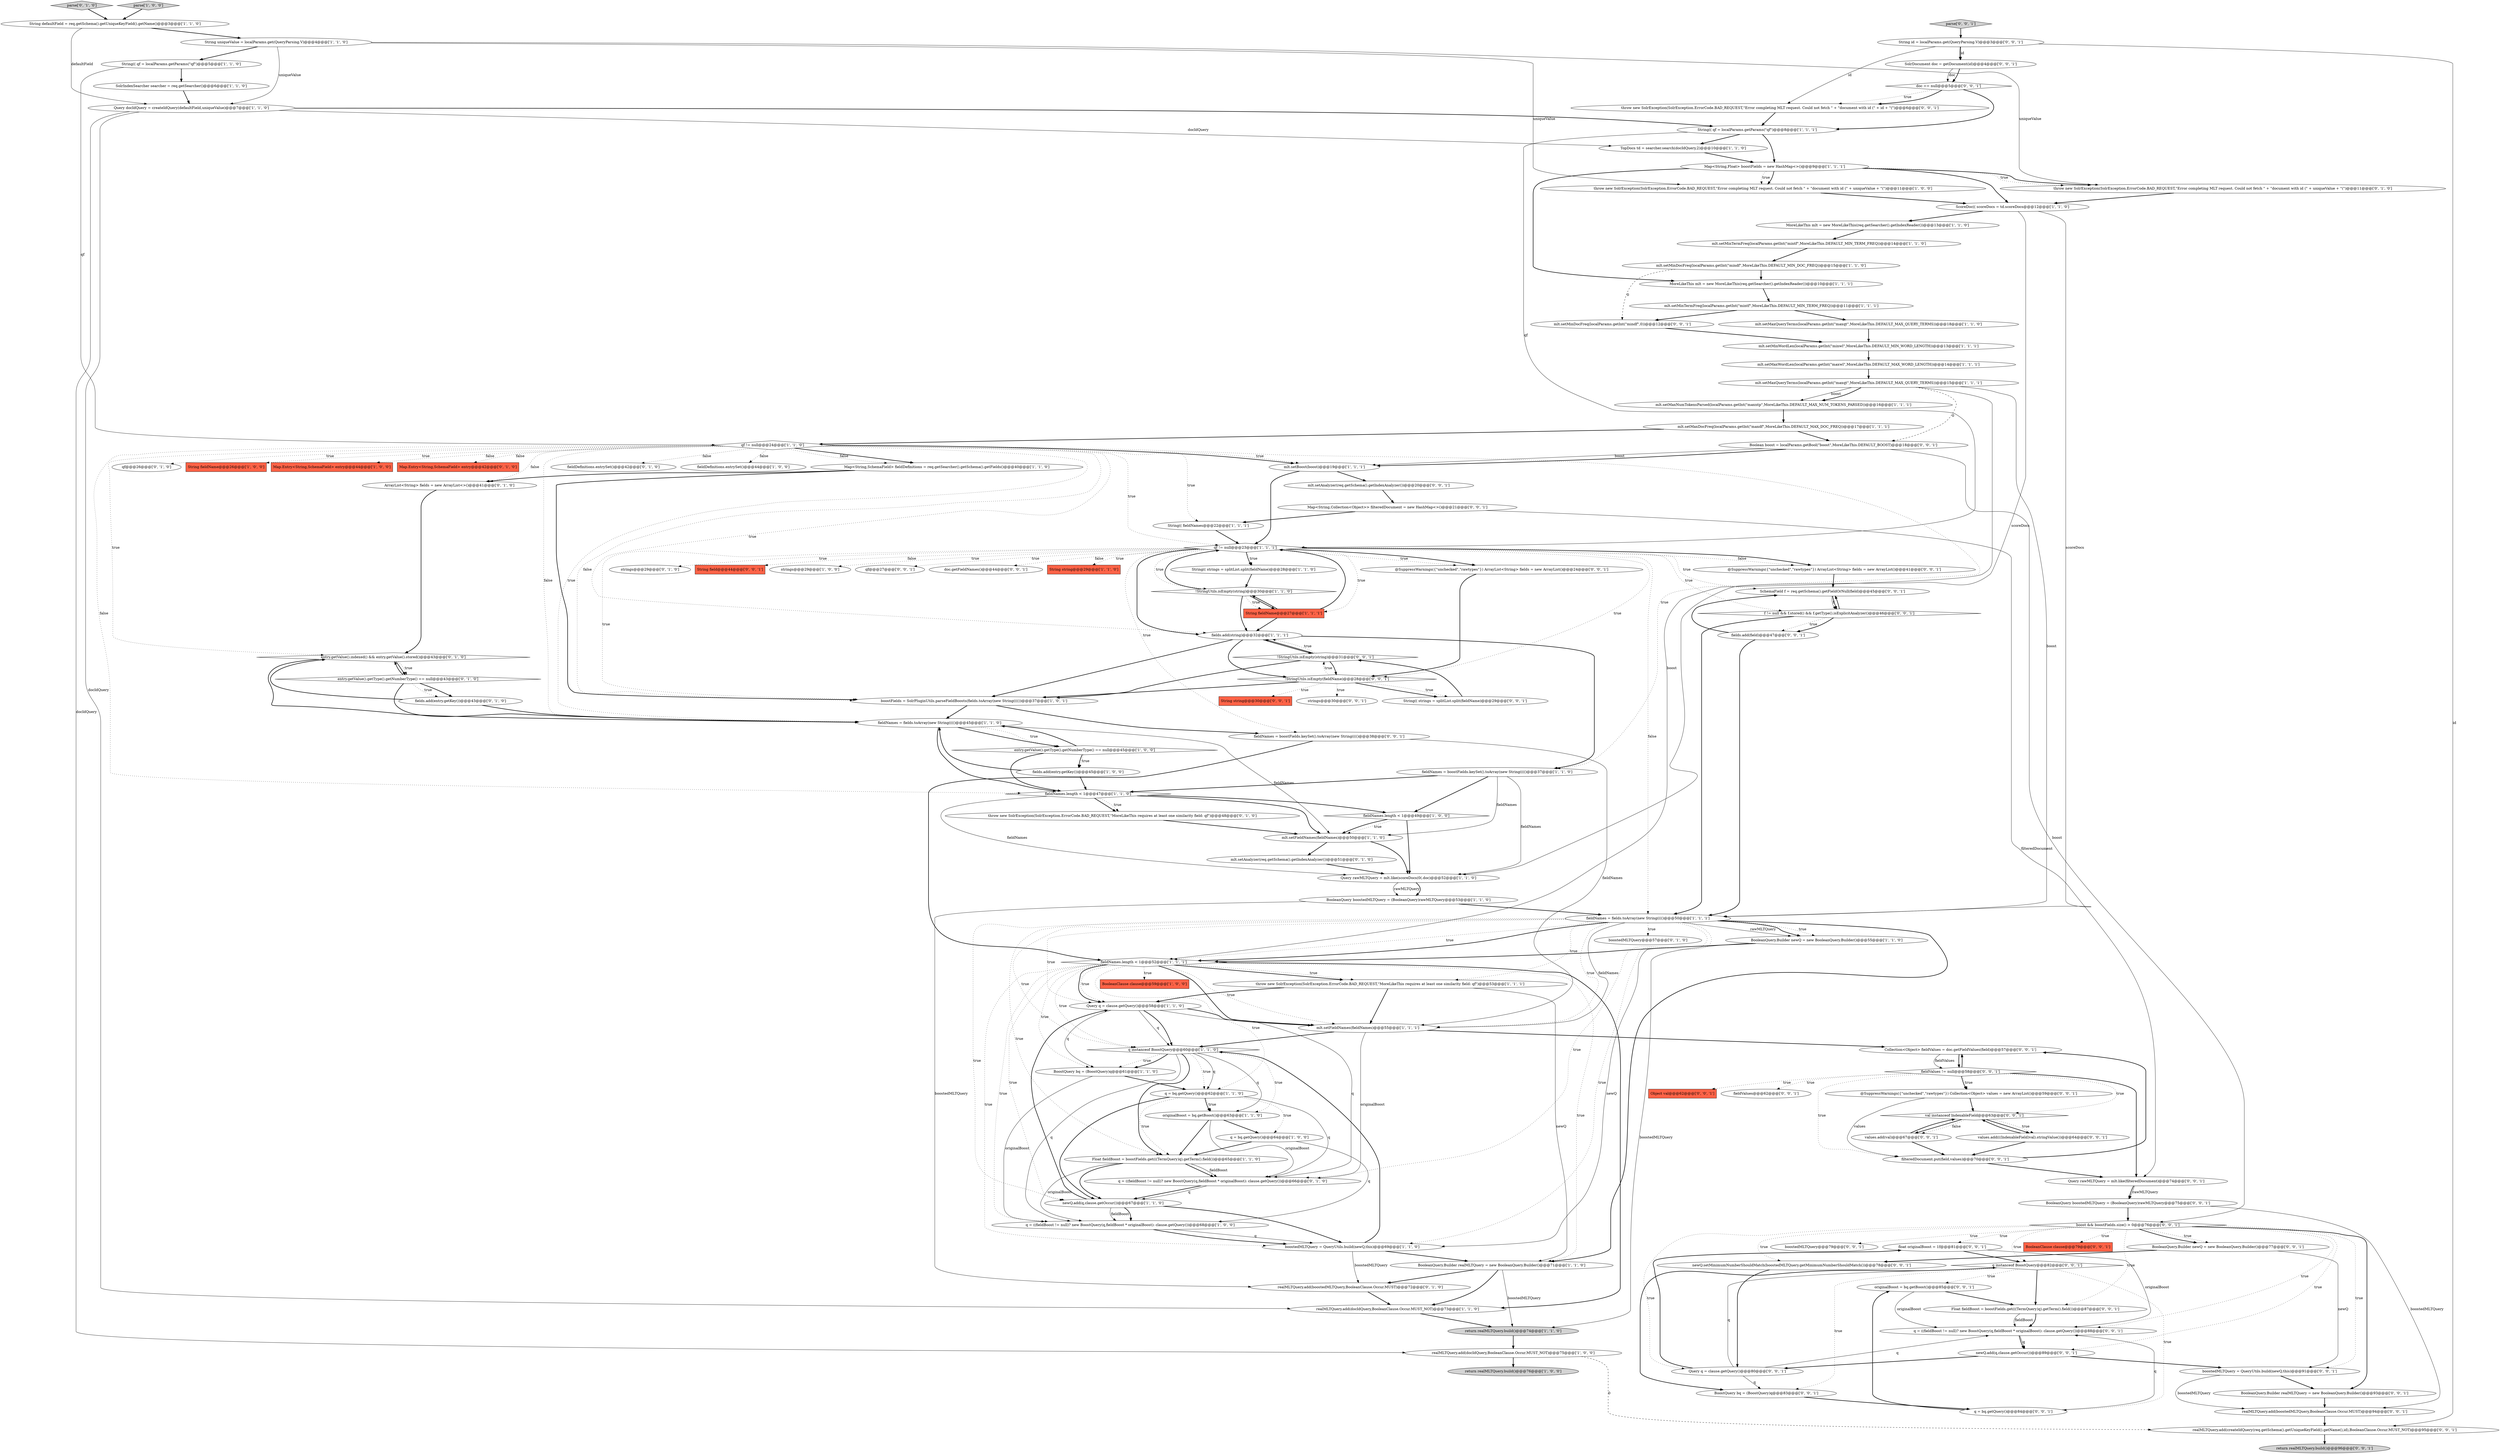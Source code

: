 digraph {
120 [style = filled, label = "parse['0', '0', '1']", fillcolor = lightgray, shape = diamond image = "AAA0AAABBB3BBB"];
33 [style = filled, label = "Query q = clause.getQuery()@@@58@@@['1', '1', '0']", fillcolor = white, shape = ellipse image = "AAA0AAABBB1BBB"];
112 [style = filled, label = "realMLTQuery.add(createIdQuery(req.getSchema().getUniqueKeyField().getName(),id),BooleanClause.Occur.MUST_NOT)@@@95@@@['0', '0', '1']", fillcolor = white, shape = ellipse image = "AAA0AAABBB3BBB"];
86 [style = filled, label = "values.add(val)@@@67@@@['0', '0', '1']", fillcolor = white, shape = ellipse image = "AAA0AAABBB3BBB"];
70 [style = filled, label = "qf@@@26@@@['0', '1', '0']", fillcolor = white, shape = ellipse image = "AAA0AAABBB2BBB"];
6 [style = filled, label = "String fieldName@@@26@@@['1', '0', '0']", fillcolor = tomato, shape = box image = "AAA0AAABBB1BBB"];
59 [style = filled, label = "String(( qf = localParams.getParams(\"qf\")@@@5@@@['1', '1', '0']", fillcolor = white, shape = ellipse image = "AAA0AAABBB1BBB"];
54 [style = filled, label = "TopDocs td = searcher.search(docIdQuery,2)@@@10@@@['1', '1', '0']", fillcolor = white, shape = ellipse image = "AAA0AAABBB1BBB"];
42 [style = filled, label = "Float fieldBoost = boostFields.get(((TermQuery)q).getTerm().field())@@@65@@@['1', '1', '0']", fillcolor = white, shape = ellipse image = "AAA0AAABBB1BBB"];
24 [style = filled, label = "return realMLTQuery.build()@@@74@@@['1', '1', '0']", fillcolor = lightgray, shape = ellipse image = "AAA0AAABBB1BBB"];
89 [style = filled, label = "@SuppressWarnings({\"unchecked\",\"rawtypes\"}) ArrayList<String> fields = new ArrayList()@@@41@@@['0', '0', '1']", fillcolor = white, shape = ellipse image = "AAA0AAABBB3BBB"];
67 [style = filled, label = "strings@@@29@@@['0', '1', '0']", fillcolor = white, shape = ellipse image = "AAA0AAABBB2BBB"];
5 [style = filled, label = "throw new SolrException(SolrException.ErrorCode.BAD_REQUEST,\"Error completing MLT request. Could not fetch \" + \"document with id (\" + uniqueValue + \"(\")@@@11@@@['1', '0', '0']", fillcolor = white, shape = ellipse image = "AAA0AAABBB1BBB"];
128 [style = filled, label = "boostedMLTQuery@@@79@@@['0', '0', '1']", fillcolor = white, shape = ellipse image = "AAA0AAABBB3BBB"];
50 [style = filled, label = "MoreLikeThis mlt = new MoreLikeThis(req.getSearcher().getIndexReader())@@@10@@@['1', '1', '1']", fillcolor = white, shape = ellipse image = "AAA0AAABBB1BBB"];
53 [style = filled, label = "fieldNames = fields.toArray(new String(((()@@@45@@@['1', '1', '0']", fillcolor = white, shape = ellipse image = "AAA0AAABBB1BBB"];
80 [style = filled, label = "ArrayList<String> fields = new ArrayList<>()@@@41@@@['0', '1', '0']", fillcolor = white, shape = ellipse image = "AAA0AAABBB2BBB"];
126 [style = filled, label = "val instanceof IndexableField@@@63@@@['0', '0', '1']", fillcolor = white, shape = diamond image = "AAA0AAABBB3BBB"];
57 [style = filled, label = "mlt.setMaxQueryTerms(localParams.getInt(\"maxqt\",MoreLikeThis.DEFAULT_MAX_QUERY_TERMS))@@@15@@@['1', '1', '1']", fillcolor = white, shape = ellipse image = "AAA0AAABBB1BBB"];
102 [style = filled, label = "doc == null@@@5@@@['0', '0', '1']", fillcolor = white, shape = diamond image = "AAA0AAABBB3BBB"];
25 [style = filled, label = "boostFields = SolrPluginUtils.parseFieldBoosts(fields.toArray(new String(((())@@@37@@@['1', '0', '1']", fillcolor = white, shape = ellipse image = "AAA0AAABBB1BBB"];
75 [style = filled, label = "throw new SolrException(SolrException.ErrorCode.BAD_REQUEST,\"MoreLikeThis requires at least one similarity field: qf\")@@@48@@@['0', '1', '0']", fillcolor = white, shape = ellipse image = "AAA0AAABBB2BBB"];
103 [style = filled, label = "String field@@@44@@@['0', '0', '1']", fillcolor = tomato, shape = box image = "AAA0AAABBB3BBB"];
41 [style = filled, label = "mlt.setMinTermFreq(localParams.getInt(\"mintf\",MoreLikeThis.DEFAULT_MIN_TERM_FREQ))@@@14@@@['1', '1', '0']", fillcolor = white, shape = ellipse image = "AAA0AAABBB1BBB"];
65 [style = filled, label = "fieldNames.length < 1@@@52@@@['1', '1', '1']", fillcolor = white, shape = diamond image = "AAA0AAABBB1BBB"];
129 [style = filled, label = "originalBoost = bq.getBoost()@@@85@@@['0', '0', '1']", fillcolor = white, shape = ellipse image = "AAA0AAABBB3BBB"];
97 [style = filled, label = "fieldValues@@@62@@@['0', '0', '1']", fillcolor = white, shape = ellipse image = "AAA0AAABBB3BBB"];
64 [style = filled, label = "SolrIndexSearcher searcher = req.getSearcher()@@@6@@@['1', '1', '0']", fillcolor = white, shape = ellipse image = "AAA0AAABBB1BBB"];
39 [style = filled, label = "Map.Entry<String,SchemaField> entry@@@44@@@['1', '0', '0']", fillcolor = tomato, shape = box image = "AAA0AAABBB1BBB"];
82 [style = filled, label = "return realMLTQuery.build()@@@96@@@['0', '0', '1']", fillcolor = lightgray, shape = ellipse image = "AAA0AAABBB3BBB"];
72 [style = filled, label = "mlt.setAnalyzer(req.getSchema().getIndexAnalyzer())@@@51@@@['0', '1', '0']", fillcolor = white, shape = ellipse image = "AAA0AAABBB2BBB"];
0 [style = filled, label = "fieldNames.length < 1@@@47@@@['1', '1', '0']", fillcolor = white, shape = diamond image = "AAA0AAABBB1BBB"];
130 [style = filled, label = "SchemaField f = req.getSchema().getFieldOrNull(field)@@@45@@@['0', '0', '1']", fillcolor = white, shape = ellipse image = "AAA0AAABBB3BBB"];
26 [style = filled, label = "q instanceof BoostQuery@@@60@@@['1', '1', '0']", fillcolor = white, shape = diamond image = "AAA0AAABBB1BBB"];
91 [style = filled, label = "BoostQuery bq = (BoostQuery)q@@@83@@@['0', '0', '1']", fillcolor = white, shape = ellipse image = "AAA0AAABBB3BBB"];
117 [style = filled, label = "fieldValues != null@@@58@@@['0', '0', '1']", fillcolor = white, shape = diamond image = "AAA0AAABBB3BBB"];
106 [style = filled, label = "Boolean boost = localParams.getBool(\"boost\",MoreLikeThis.DEFAULT_BOOST)@@@18@@@['0', '0', '1']", fillcolor = white, shape = ellipse image = "AAA0AAABBB3BBB"];
127 [style = filled, label = "boost && boostFields.size() > 0@@@76@@@['0', '0', '1']", fillcolor = white, shape = diamond image = "AAA0AAABBB3BBB"];
12 [style = filled, label = "mlt.setMinTermFreq(localParams.getInt(\"mintf\",MoreLikeThis.DEFAULT_MIN_TERM_FREQ))@@@11@@@['1', '1', '1']", fillcolor = white, shape = ellipse image = "AAA0AAABBB1BBB"];
30 [style = filled, label = "Map<String,SchemaField> fieldDefinitions = req.getSearcher().getSchema().getFields()@@@40@@@['1', '1', '0']", fillcolor = white, shape = ellipse image = "AAA0AAABBB1BBB"];
4 [style = filled, label = "Query docIdQuery = createIdQuery(defaultField,uniqueValue)@@@7@@@['1', '1', '0']", fillcolor = white, shape = ellipse image = "AAA0AAABBB1BBB"];
16 [style = filled, label = "realMLTQuery.add(docIdQuery,BooleanClause.Occur.MUST_NOT)@@@75@@@['1', '0', '0']", fillcolor = white, shape = ellipse image = "AAA0AAABBB1BBB"];
3 [style = filled, label = "q = bq.getQuery()@@@64@@@['1', '0', '0']", fillcolor = white, shape = ellipse image = "AAA0AAABBB1BBB"];
28 [style = filled, label = "mlt.setMaxNumTokensParsed(localParams.getInt(\"maxntp\",MoreLikeThis.DEFAULT_MAX_NUM_TOKENS_PARSED))@@@16@@@['1', '1', '1']", fillcolor = white, shape = ellipse image = "AAA0AAABBB1BBB"];
29 [style = filled, label = "String uniqueValue = localParams.get(QueryParsing.V)@@@4@@@['1', '1', '0']", fillcolor = white, shape = ellipse image = "AAA0AAABBB1BBB"];
40 [style = filled, label = "fields.add(entry.getKey())@@@45@@@['1', '0', '0']", fillcolor = white, shape = ellipse image = "AAA0AAABBB1BBB"];
109 [style = filled, label = "fields.add(field)@@@47@@@['0', '0', '1']", fillcolor = white, shape = ellipse image = "AAA0AAABBB3BBB"];
8 [style = filled, label = "fieldNames = boostFields.keySet().toArray(new String(((()@@@37@@@['1', '1', '0']", fillcolor = white, shape = ellipse image = "AAA0AAABBB1BBB"];
32 [style = filled, label = "throw new SolrException(SolrException.ErrorCode.BAD_REQUEST,\"MoreLikeThis requires at least one similarity field: qf\")@@@53@@@['1', '1', '1']", fillcolor = white, shape = ellipse image = "AAA0AAABBB1BBB"];
2 [style = filled, label = "fields.add(string)@@@32@@@['1', '1', '1']", fillcolor = white, shape = ellipse image = "AAA0AAABBB1BBB"];
21 [style = filled, label = "BooleanQuery.Builder newQ = new BooleanQuery.Builder()@@@55@@@['1', '1', '0']", fillcolor = white, shape = ellipse image = "AAA0AAABBB1BBB"];
118 [style = filled, label = "fieldNames = boostFields.keySet().toArray(new String(((()@@@38@@@['0', '0', '1']", fillcolor = white, shape = ellipse image = "AAA0AAABBB3BBB"];
62 [style = filled, label = "q = ((fieldBoost != null)? new BoostQuery(q,fieldBoost * originalBoost): clause.getQuery())@@@68@@@['1', '0', '0']", fillcolor = white, shape = ellipse image = "AAA0AAABBB1BBB"];
31 [style = filled, label = "entry.getValue().getType().getNumberType() == null@@@45@@@['1', '0', '0']", fillcolor = white, shape = diamond image = "AAA0AAABBB1BBB"];
7 [style = filled, label = "String(( strings = splitList.split(fieldName)@@@28@@@['1', '1', '0']", fillcolor = white, shape = ellipse image = "AAA0AAABBB1BBB"];
100 [style = filled, label = "float originalBoost = 1f@@@81@@@['0', '0', '1']", fillcolor = white, shape = ellipse image = "AAA0AAABBB3BBB"];
15 [style = filled, label = "BoostQuery bq = (BoostQuery)q@@@61@@@['1', '1', '0']", fillcolor = white, shape = ellipse image = "AAA0AAABBB1BBB"];
95 [style = filled, label = "BooleanQuery.Builder realMLTQuery = new BooleanQuery.Builder()@@@93@@@['0', '0', '1']", fillcolor = white, shape = ellipse image = "AAA0AAABBB3BBB"];
47 [style = filled, label = "Query rawMLTQuery = mlt.like(scoreDocs(0(.doc)@@@52@@@['1', '1', '0']", fillcolor = white, shape = ellipse image = "AAA0AAABBB1BBB"];
116 [style = filled, label = "values.add(((IndexableField)val).stringValue())@@@64@@@['0', '0', '1']", fillcolor = white, shape = ellipse image = "AAA0AAABBB3BBB"];
46 [style = filled, label = "String fieldName@@@27@@@['1', '1', '1']", fillcolor = tomato, shape = box image = "AAA0AAABBB1BBB"];
77 [style = filled, label = "parse['0', '1', '0']", fillcolor = lightgray, shape = diamond image = "AAA0AAABBB2BBB"];
22 [style = filled, label = "parse['1', '0', '0']", fillcolor = lightgray, shape = diamond image = "AAA0AAABBB1BBB"];
111 [style = filled, label = "strings@@@30@@@['0', '0', '1']", fillcolor = white, shape = ellipse image = "AAA0AAABBB3BBB"];
27 [style = filled, label = "strings@@@29@@@['1', '0', '0']", fillcolor = white, shape = ellipse image = "AAA0AAABBB1BBB"];
48 [style = filled, label = "MoreLikeThis mlt = new MoreLikeThis(req.getSearcher().getIndexReader())@@@13@@@['1', '1', '0']", fillcolor = white, shape = ellipse image = "AAA0AAABBB1BBB"];
19 [style = filled, label = "fieldNames = fields.toArray(new String(((()@@@50@@@['1', '1', '1']", fillcolor = white, shape = ellipse image = "AAA0AAABBB1BBB"];
10 [style = filled, label = "Map<String,Float> boostFields = new HashMap<>()@@@9@@@['1', '1', '1']", fillcolor = white, shape = ellipse image = "AAA0AAABBB1BBB"];
85 [style = filled, label = "newQ.setMinimumNumberShouldMatch(boostedMLTQuery.getMinimumNumberShouldMatch())@@@78@@@['0', '0', '1']", fillcolor = white, shape = ellipse image = "AAA0AAABBB3BBB"];
1 [style = filled, label = "String(( qf = localParams.getParams(\"qf\")@@@8@@@['1', '1', '1']", fillcolor = white, shape = ellipse image = "AAA0AAABBB1BBB"];
34 [style = filled, label = "mlt.setBoost(boost)@@@19@@@['1', '1', '1']", fillcolor = white, shape = ellipse image = "AAA0AAABBB1BBB"];
11 [style = filled, label = "mlt.setMaxDocFreq(localParams.getInt(\"maxdf\",MoreLikeThis.DEFAULT_MAX_DOC_FREQ))@@@17@@@['1', '1', '1']", fillcolor = white, shape = ellipse image = "AAA0AAABBB1BBB"];
79 [style = filled, label = "q = ((fieldBoost != null)? new BoostQuery(q,fieldBoost * originalBoost): clause.getQuery())@@@66@@@['0', '1', '0']", fillcolor = white, shape = ellipse image = "AAA0AAABBB2BBB"];
101 [style = filled, label = "!StringUtils.isEmpty(string)@@@31@@@['0', '0', '1']", fillcolor = white, shape = diamond image = "AAA0AAABBB3BBB"];
125 [style = filled, label = "Map<String,Collection<Object>> filteredDocument = new HashMap<>()@@@21@@@['0', '0', '1']", fillcolor = white, shape = ellipse image = "AAA0AAABBB3BBB"];
76 [style = filled, label = "entry.getValue().getType().getNumberType() == null@@@43@@@['0', '1', '0']", fillcolor = white, shape = diamond image = "AAA0AAABBB2BBB"];
36 [style = filled, label = "mlt.setFieldNames(fieldNames)@@@50@@@['1', '1', '0']", fillcolor = white, shape = ellipse image = "AAA0AAABBB1BBB"];
93 [style = filled, label = "newQ.add(q,clause.getOccur())@@@89@@@['0', '0', '1']", fillcolor = white, shape = ellipse image = "AAA0AAABBB3BBB"];
107 [style = filled, label = "q instanceof BoostQuery@@@82@@@['0', '0', '1']", fillcolor = white, shape = diamond image = "AAA0AAABBB3BBB"];
61 [style = filled, label = "return realMLTQuery.build()@@@76@@@['1', '0', '0']", fillcolor = lightgray, shape = ellipse image = "AAA0AAABBB1BBB"];
110 [style = filled, label = "SolrDocument doc = getDocument(id)@@@4@@@['0', '0', '1']", fillcolor = white, shape = ellipse image = "AAA0AAABBB3BBB"];
14 [style = filled, label = "qf != null@@@23@@@['1', '1', '1']", fillcolor = white, shape = diamond image = "AAA0AAABBB1BBB"];
99 [style = filled, label = "Query rawMLTQuery = mlt.like(filteredDocument)@@@74@@@['0', '0', '1']", fillcolor = white, shape = ellipse image = "AAA0AAABBB3BBB"];
58 [style = filled, label = "fieldNames.length < 1@@@49@@@['1', '0', '0']", fillcolor = white, shape = diamond image = "AAA0AAABBB1BBB"];
121 [style = filled, label = "!StringUtils.isEmpty(fieldName)@@@28@@@['0', '0', '1']", fillcolor = white, shape = diamond image = "AAA0AAABBB3BBB"];
43 [style = filled, label = "mlt.setMinWordLen(localParams.getInt(\"minwl\",MoreLikeThis.DEFAULT_MIN_WORD_LENGTH))@@@13@@@['1', '1', '1']", fillcolor = white, shape = ellipse image = "AAA0AAABBB1BBB"];
84 [style = filled, label = "Object val@@@62@@@['0', '0', '1']", fillcolor = tomato, shape = box image = "AAA0AAABBB3BBB"];
114 [style = filled, label = "BooleanQuery.Builder newQ = new BooleanQuery.Builder()@@@77@@@['0', '0', '1']", fillcolor = white, shape = ellipse image = "AAA0AAABBB3BBB"];
119 [style = filled, label = "Float fieldBoost = boostFields.get(((TermQuery)q).getTerm().field())@@@87@@@['0', '0', '1']", fillcolor = white, shape = ellipse image = "AAA0AAABBB3BBB"];
66 [style = filled, label = "boostedMLTQuery = QueryUtils.build(newQ,this)@@@69@@@['1', '1', '0']", fillcolor = white, shape = ellipse image = "AAA0AAABBB1BBB"];
68 [style = filled, label = "realMLTQuery.add(boostedMLTQuery,BooleanClause.Occur.MUST)@@@72@@@['0', '1', '0']", fillcolor = white, shape = ellipse image = "AAA0AAABBB2BBB"];
73 [style = filled, label = "fields.add(entry.getKey())@@@43@@@['0', '1', '0']", fillcolor = white, shape = ellipse image = "AAA0AAABBB2BBB"];
113 [style = filled, label = "String(( strings = splitList.split(fieldName)@@@29@@@['0', '0', '1']", fillcolor = white, shape = ellipse image = "AAA0AAABBB3BBB"];
104 [style = filled, label = "BooleanQuery boostedMLTQuery = (BooleanQuery)rawMLTQuery@@@75@@@['0', '0', '1']", fillcolor = white, shape = ellipse image = "AAA0AAABBB3BBB"];
51 [style = filled, label = "realMLTQuery.add(docIdQuery,BooleanClause.Occur.MUST_NOT)@@@73@@@['1', '1', '0']", fillcolor = white, shape = ellipse image = "AAA0AAABBB1BBB"];
35 [style = filled, label = "ScoreDoc(( scoreDocs = td.scoreDocs@@@12@@@['1', '1', '0']", fillcolor = white, shape = ellipse image = "AAA0AAABBB1BBB"];
71 [style = filled, label = "boostedMLTQuery@@@57@@@['0', '1', '0']", fillcolor = white, shape = ellipse image = "AAA0AAABBB2BBB"];
81 [style = filled, label = "Map.Entry<String,SchemaField> entry@@@42@@@['0', '1', '0']", fillcolor = tomato, shape = box image = "AAA0AAABBB2BBB"];
74 [style = filled, label = "throw new SolrException(SolrException.ErrorCode.BAD_REQUEST,\"Error completing MLT request. Could not fetch \" + \"document with id (\" + uniqueValue + \"(\")@@@11@@@['0', '1', '0']", fillcolor = white, shape = ellipse image = "AAA0AAABBB2BBB"];
63 [style = filled, label = "BooleanQuery.Builder realMLTQuery = new BooleanQuery.Builder()@@@71@@@['1', '1', '0']", fillcolor = white, shape = ellipse image = "AAA0AAABBB1BBB"];
69 [style = filled, label = "fieldDefinitions.entrySet()@@@42@@@['0', '1', '0']", fillcolor = white, shape = ellipse image = "AAA0AAABBB2BBB"];
55 [style = filled, label = "mlt.setMaxWordLen(localParams.getInt(\"maxwl\",MoreLikeThis.DEFAULT_MAX_WORD_LENGTH))@@@14@@@['1', '1', '1']", fillcolor = white, shape = ellipse image = "AAA0AAABBB1BBB"];
52 [style = filled, label = "String(( fieldNames@@@22@@@['1', '1', '1']", fillcolor = white, shape = ellipse image = "AAA0AAABBB1BBB"];
38 [style = filled, label = "qf != null@@@24@@@['1', '1', '0']", fillcolor = white, shape = diamond image = "AAA0AAABBB1BBB"];
56 [style = filled, label = "newQ.add(q,clause.getOccur())@@@67@@@['1', '1', '0']", fillcolor = white, shape = ellipse image = "AAA0AAABBB1BBB"];
37 [style = filled, label = "BooleanQuery boostedMLTQuery = (BooleanQuery)rawMLTQuery@@@53@@@['1', '1', '0']", fillcolor = white, shape = ellipse image = "AAA0AAABBB1BBB"];
92 [style = filled, label = "qf@@@27@@@['0', '0', '1']", fillcolor = white, shape = ellipse image = "AAA0AAABBB3BBB"];
96 [style = filled, label = "boostedMLTQuery = QueryUtils.build(newQ,this)@@@91@@@['0', '0', '1']", fillcolor = white, shape = ellipse image = "AAA0AAABBB3BBB"];
98 [style = filled, label = "@SuppressWarnings({\"unchecked\",\"rawtypes\"}) ArrayList<String> fields = new ArrayList()@@@24@@@['0', '0', '1']", fillcolor = white, shape = ellipse image = "AAA0AAABBB3BBB"];
90 [style = filled, label = "filteredDocument.put(field,values)@@@70@@@['0', '0', '1']", fillcolor = white, shape = ellipse image = "AAA0AAABBB3BBB"];
9 [style = filled, label = "originalBoost = bq.getBoost()@@@63@@@['1', '1', '0']", fillcolor = white, shape = ellipse image = "AAA0AAABBB1BBB"];
123 [style = filled, label = "q = ((fieldBoost != null)? new BoostQuery(q,fieldBoost * originalBoost): clause.getQuery())@@@88@@@['0', '0', '1']", fillcolor = white, shape = ellipse image = "AAA0AAABBB3BBB"];
131 [style = filled, label = "Query q = clause.getQuery()@@@80@@@['0', '0', '1']", fillcolor = white, shape = ellipse image = "AAA0AAABBB3BBB"];
23 [style = filled, label = "mlt.setFieldNames(fieldNames)@@@55@@@['1', '1', '1']", fillcolor = white, shape = ellipse image = "AAA0AAABBB1BBB"];
133 [style = filled, label = "mlt.setMinDocFreq(localParams.getInt(\"mindf\",0))@@@12@@@['0', '0', '1']", fillcolor = white, shape = ellipse image = "AAA0AAABBB3BBB"];
94 [style = filled, label = "BooleanClause clause@@@79@@@['0', '0', '1']", fillcolor = tomato, shape = box image = "AAA0AAABBB3BBB"];
88 [style = filled, label = "mlt.setAnalyzer(req.getSchema().getIndexAnalyzer())@@@20@@@['0', '0', '1']", fillcolor = white, shape = ellipse image = "AAA0AAABBB3BBB"];
44 [style = filled, label = "mlt.setMinDocFreq(localParams.getInt(\"mindf\",MoreLikeThis.DEFAULT_MIN_DOC_FREQ))@@@15@@@['1', '1', '0']", fillcolor = white, shape = ellipse image = "AAA0AAABBB1BBB"];
115 [style = filled, label = "throw new SolrException(SolrException.ErrorCode.BAD_REQUEST,\"Error completing MLT request. Could not fetch \" + \"document with id (\" + id + \"(\")@@@6@@@['0', '0', '1']", fillcolor = white, shape = ellipse image = "AAA0AAABBB3BBB"];
134 [style = filled, label = "f != null && f.stored() && f.getType().isExplicitAnalyzer()@@@46@@@['0', '0', '1']", fillcolor = white, shape = diamond image = "AAA0AAABBB3BBB"];
122 [style = filled, label = "@SuppressWarnings({\"unchecked\",\"rawtypes\"}) Collection<Object> values = new ArrayList()@@@59@@@['0', '0', '1']", fillcolor = white, shape = ellipse image = "AAA0AAABBB3BBB"];
105 [style = filled, label = "String id = localParams.get(QueryParsing.V)@@@3@@@['0', '0', '1']", fillcolor = white, shape = ellipse image = "AAA0AAABBB3BBB"];
17 [style = filled, label = "String defaultField = req.getSchema().getUniqueKeyField().getName()@@@3@@@['1', '1', '0']", fillcolor = white, shape = ellipse image = "AAA0AAABBB1BBB"];
87 [style = filled, label = "doc.getFieldNames()@@@44@@@['0', '0', '1']", fillcolor = white, shape = ellipse image = "AAA0AAABBB3BBB"];
60 [style = filled, label = "mlt.setMaxQueryTerms(localParams.getInt(\"maxqt\",MoreLikeThis.DEFAULT_MAX_QUERY_TERMS))@@@18@@@['1', '1', '0']", fillcolor = white, shape = ellipse image = "AAA0AAABBB1BBB"];
45 [style = filled, label = "String string@@@29@@@['1', '1', '0']", fillcolor = tomato, shape = box image = "AAA0AAABBB1BBB"];
83 [style = filled, label = "realMLTQuery.add(boostedMLTQuery,BooleanClause.Occur.MUST)@@@94@@@['0', '0', '1']", fillcolor = white, shape = ellipse image = "AAA0AAABBB3BBB"];
78 [style = filled, label = "entry.getValue().indexed() && entry.getValue().stored()@@@43@@@['0', '1', '0']", fillcolor = white, shape = diamond image = "AAA0AAABBB2BBB"];
20 [style = filled, label = "q = bq.getQuery()@@@62@@@['1', '1', '0']", fillcolor = white, shape = ellipse image = "AAA0AAABBB1BBB"];
49 [style = filled, label = "fieldDefinitions.entrySet()@@@44@@@['1', '0', '0']", fillcolor = white, shape = ellipse image = "AAA0AAABBB1BBB"];
108 [style = filled, label = "String string@@@30@@@['0', '0', '1']", fillcolor = tomato, shape = box image = "AAA0AAABBB3BBB"];
124 [style = filled, label = "q = bq.getQuery()@@@84@@@['0', '0', '1']", fillcolor = white, shape = ellipse image = "AAA0AAABBB3BBB"];
13 [style = filled, label = "BooleanClause clause@@@59@@@['1', '0', '0']", fillcolor = tomato, shape = box image = "AAA0AAABBB1BBB"];
132 [style = filled, label = "Collection<Object> fieldValues = doc.getFieldValues(field)@@@57@@@['0', '0', '1']", fillcolor = white, shape = ellipse image = "AAA0AAABBB3BBB"];
18 [style = filled, label = "!StringUtils.isEmpty(string)@@@30@@@['1', '1', '0']", fillcolor = white, shape = diamond image = "AAA0AAABBB1BBB"];
126->116 [style = bold, label=""];
26->15 [style = dotted, label="true"];
117->122 [style = bold, label=""];
36->72 [style = bold, label=""];
3->42 [style = bold, label=""];
54->10 [style = bold, label=""];
19->71 [style = dotted, label="true"];
88->125 [style = bold, label=""];
14->7 [style = dotted, label="true"];
101->121 [style = bold, label=""];
11->106 [style = bold, label=""];
58->47 [style = bold, label=""];
114->96 [style = solid, label="newQ"];
65->33 [style = dotted, label="true"];
19->66 [style = dotted, label="true"];
57->19 [style = solid, label="boost"];
38->78 [style = dotted, label="true"];
14->89 [style = dotted, label="false"];
117->99 [style = bold, label=""];
127->128 [style = dotted, label="true"];
46->2 [style = bold, label=""];
122->126 [style = bold, label=""];
38->52 [style = dotted, label="true"];
130->134 [style = solid, label="f"];
44->133 [style = dashed, label="0"];
38->53 [style = dotted, label="false"];
3->62 [style = solid, label="q"];
40->0 [style = bold, label=""];
18->46 [style = bold, label=""];
56->33 [style = bold, label=""];
124->123 [style = solid, label="q"];
107->119 [style = bold, label=""];
4->1 [style = bold, label=""];
23->26 [style = bold, label=""];
134->19 [style = bold, label=""];
127->96 [style = dotted, label="true"];
66->63 [style = bold, label=""];
44->50 [style = bold, label=""];
66->26 [style = bold, label=""];
17->4 [style = solid, label="defaultField"];
123->93 [style = bold, label=""];
19->23 [style = solid, label="fieldNames"];
93->131 [style = bold, label=""];
98->121 [style = bold, label=""];
96->95 [style = bold, label=""];
110->102 [style = bold, label=""];
131->91 [style = solid, label="q"];
38->0 [style = dotted, label="false"];
21->66 [style = solid, label="newQ"];
19->63 [style = bold, label=""];
122->90 [style = solid, label="values"];
19->33 [style = dotted, label="true"];
102->115 [style = bold, label=""];
116->90 [style = bold, label=""];
106->34 [style = solid, label="boost"];
76->73 [style = bold, label=""];
109->19 [style = bold, label=""];
0->47 [style = solid, label="fieldNames"];
14->25 [style = dotted, label="true"];
90->132 [style = bold, label=""];
105->115 [style = solid, label="id"];
35->47 [style = solid, label="scoreDocs"];
14->2 [style = bold, label=""];
80->78 [style = bold, label=""];
78->76 [style = bold, label=""];
8->58 [style = bold, label=""];
126->116 [style = dotted, label="true"];
56->62 [style = solid, label="fieldBoost"];
57->65 [style = solid, label="boost"];
18->46 [style = dotted, label="true"];
125->99 [style = solid, label="filteredDocument"];
90->99 [style = bold, label=""];
43->55 [style = bold, label=""];
116->126 [style = bold, label=""];
25->118 [style = bold, label=""];
131->123 [style = solid, label="q"];
65->63 [style = dotted, label="true"];
10->50 [style = bold, label=""];
21->65 [style = bold, label=""];
14->19 [style = dotted, label="false"];
42->79 [style = bold, label=""];
113->101 [style = bold, label=""];
26->62 [style = solid, label="q"];
83->112 [style = bold, label=""];
20->9 [style = dotted, label="true"];
14->92 [style = dotted, label="true"];
66->68 [style = solid, label="boostedMLTQuery"];
21->24 [style = solid, label="boostedMLTQuery"];
14->87 [style = dotted, label="false"];
19->21 [style = dotted, label="true"];
33->79 [style = solid, label="q"];
32->23 [style = bold, label=""];
107->91 [style = dotted, label="true"];
4->51 [style = solid, label="docIdQuery"];
65->33 [style = bold, label=""];
59->64 [style = bold, label=""];
14->98 [style = dotted, label="true"];
132->117 [style = solid, label="fieldValues"];
117->97 [style = dotted, label="true"];
16->61 [style = bold, label=""];
79->56 [style = bold, label=""];
40->53 [style = bold, label=""];
127->131 [style = dotted, label="true"];
19->32 [style = dotted, label="true"];
19->23 [style = dotted, label="true"];
121->111 [style = dotted, label="true"];
42->79 [style = solid, label="fieldBoost"];
20->56 [style = bold, label=""];
36->47 [style = bold, label=""];
131->100 [style = bold, label=""];
134->109 [style = dotted, label="true"];
134->109 [style = bold, label=""];
65->13 [style = dotted, label="true"];
38->8 [style = dotted, label="true"];
117->126 [style = dotted, label="true"];
28->11 [style = bold, label=""];
8->47 [style = solid, label="fieldNames"];
19->56 [style = dotted, label="true"];
129->119 [style = bold, label=""];
34->14 [style = bold, label=""];
10->5 [style = bold, label=""];
100->107 [style = bold, label=""];
106->34 [style = bold, label=""];
26->9 [style = dotted, label="true"];
117->84 [style = dotted, label="true"];
109->130 [style = bold, label=""];
26->42 [style = bold, label=""];
105->112 [style = solid, label="id"];
32->63 [style = solid, label="newQ"];
41->44 [style = bold, label=""];
127->85 [style = dotted, label="true"];
107->129 [style = dotted, label="true"];
38->34 [style = bold, label=""];
126->86 [style = bold, label=""];
22->17 [style = bold, label=""];
14->89 [style = bold, label=""];
65->20 [style = dotted, label="true"];
65->23 [style = bold, label=""];
123->93 [style = solid, label="q"];
33->15 [style = solid, label="q"];
104->83 [style = solid, label="boostedMLTQuery"];
10->74 [style = bold, label=""];
89->130 [style = bold, label=""];
38->70 [style = dotted, label="true"];
8->0 [style = bold, label=""];
19->65 [style = dotted, label="true"];
14->46 [style = dotted, label="true"];
53->0 [style = bold, label=""];
5->35 [style = bold, label=""];
65->56 [style = dotted, label="true"];
11->38 [style = bold, label=""];
2->8 [style = bold, label=""];
38->69 [style = dotted, label="false"];
23->79 [style = solid, label="originalBoost"];
24->16 [style = bold, label=""];
127->100 [style = dotted, label="true"];
12->60 [style = bold, label=""];
18->14 [style = bold, label=""];
65->15 [style = dotted, label="true"];
17->29 [style = bold, label=""];
110->102 [style = solid, label="doc"];
31->53 [style = bold, label=""];
18->2 [style = bold, label=""];
96->83 [style = solid, label="boostedMLTQuery"];
53->36 [style = solid, label="fieldNames"];
56->62 [style = bold, label=""];
78->53 [style = bold, label=""];
2->101 [style = bold, label=""];
117->90 [style = dotted, label="true"];
127->107 [style = dotted, label="true"];
14->67 [style = dotted, label="true"];
102->115 [style = dotted, label="true"];
30->25 [style = bold, label=""];
79->56 [style = solid, label="q"];
9->79 [style = solid, label="originalBoost"];
0->75 [style = bold, label=""];
26->20 [style = dotted, label="true"];
107->91 [style = bold, label=""];
118->65 [style = bold, label=""];
119->123 [style = bold, label=""];
47->37 [style = solid, label="rawMLTQuery"];
65->66 [style = dotted, label="true"];
57->106 [style = dashed, label="0"];
102->1 [style = bold, label=""];
133->43 [style = bold, label=""];
64->4 [style = bold, label=""];
99->104 [style = solid, label="rawMLTQuery"];
58->36 [style = dotted, label="true"];
12->133 [style = bold, label=""];
62->66 [style = bold, label=""];
38->53 [style = dotted, label="true"];
120->105 [style = bold, label=""];
68->51 [style = bold, label=""];
53->31 [style = bold, label=""];
35->19 [style = solid, label="scoreDocs"];
26->9 [style = solid, label="q"];
125->52 [style = bold, label=""];
47->37 [style = bold, label=""];
101->25 [style = bold, label=""];
65->51 [style = bold, label=""];
1->10 [style = bold, label=""];
33->26 [style = solid, label="q"];
14->121 [style = dotted, label="true"];
20->42 [style = dotted, label="true"];
129->123 [style = solid, label="originalBoost"];
117->132 [style = bold, label=""];
51->24 [style = bold, label=""];
14->98 [style = bold, label=""];
60->43 [style = bold, label=""];
127->94 [style = dotted, label="true"];
0->36 [style = bold, label=""];
1->54 [style = bold, label=""];
19->21 [style = solid, label="rawMLTQuery"];
57->28 [style = solid, label="boost"];
38->25 [style = dotted, label="false"];
15->20 [style = bold, label=""];
91->124 [style = bold, label=""];
32->33 [style = bold, label=""];
37->68 [style = solid, label="boostedMLTQuery"];
112->82 [style = bold, label=""];
42->62 [style = solid, label="originalBoost"];
107->124 [style = dotted, label="true"];
38->14 [style = dotted, label="true"];
127->114 [style = dotted, label="true"];
104->127 [style = bold, label=""];
132->117 [style = bold, label=""];
38->49 [style = dotted, label="false"];
19->65 [style = bold, label=""];
23->132 [style = bold, label=""];
38->34 [style = dotted, label="true"];
121->113 [style = dotted, label="true"];
118->23 [style = solid, label="fieldNames"];
7->18 [style = bold, label=""];
95->83 [style = bold, label=""];
124->129 [style = bold, label=""];
29->5 [style = solid, label="uniqueValue"];
130->134 [style = bold, label=""];
26->15 [style = bold, label=""];
38->39 [style = dotted, label="false"];
46->14 [style = bold, label=""];
121->113 [style = bold, label=""];
105->110 [style = solid, label="id"];
127->114 [style = bold, label=""];
14->118 [style = dotted, label="true"];
19->26 [style = dotted, label="true"];
63->68 [style = bold, label=""];
127->119 [style = dotted, label="true"];
14->27 [style = dotted, label="true"];
76->53 [style = bold, label=""];
114->85 [style = bold, label=""];
2->25 [style = bold, label=""];
65->26 [style = dotted, label="true"];
48->41 [style = bold, label=""];
55->57 [style = bold, label=""];
56->66 [style = bold, label=""];
38->30 [style = bold, label=""];
19->21 [style = bold, label=""];
31->40 [style = dotted, label="true"];
4->54 [style = solid, label="docIdQuery"];
58->36 [style = bold, label=""];
93->96 [style = bold, label=""];
14->45 [style = dotted, label="true"];
38->6 [style = dotted, label="true"];
78->76 [style = dotted, label="true"];
42->56 [style = bold, label=""];
30->80 [style = bold, label=""];
73->53 [style = bold, label=""];
52->14 [style = bold, label=""];
50->12 [style = bold, label=""];
121->25 [style = bold, label=""];
33->26 [style = bold, label=""];
117->122 [style = dotted, label="true"];
65->32 [style = bold, label=""];
100->123 [style = solid, label="originalBoost"];
14->18 [style = dotted, label="true"];
1->14 [style = solid, label="qf"];
63->24 [style = solid, label="boostedMLTQuery"];
19->42 [style = dotted, label="true"];
126->86 [style = dotted, label="false"];
37->19 [style = bold, label=""];
33->23 [style = bold, label=""];
14->130 [style = dotted, label="true"];
0->75 [style = dotted, label="true"];
106->127 [style = solid, label="boost"];
127->123 [style = dotted, label="true"];
10->74 [style = dotted, label="true"];
14->103 [style = dotted, label="false"];
73->78 [style = bold, label=""];
115->1 [style = bold, label=""];
2->121 [style = bold, label=""];
29->59 [style = bold, label=""];
38->81 [style = dotted, label="false"];
72->47 [style = bold, label=""];
35->48 [style = bold, label=""];
4->16 [style = solid, label="docIdQuery"];
74->35 [style = bold, label=""];
14->7 [style = bold, label=""];
16->112 [style = dashed, label="0"];
9->42 [style = bold, label=""];
75->36 [style = bold, label=""];
38->2 [style = dotted, label="true"];
29->4 [style = solid, label="uniqueValue"];
59->38 [style = solid, label="qf"];
29->74 [style = solid, label="uniqueValue"];
134->130 [style = bold, label=""];
20->79 [style = solid, label="q"];
15->62 [style = solid, label="originalBoost"];
121->108 [style = dotted, label="true"];
99->104 [style = bold, label=""];
63->51 [style = bold, label=""];
86->126 [style = bold, label=""];
20->3 [style = dotted, label="true"];
38->30 [style = dotted, label="false"];
76->73 [style = dotted, label="true"];
86->90 [style = bold, label=""];
85->131 [style = bold, label=""];
131->107 [style = solid, label="q"];
0->58 [style = bold, label=""];
101->2 [style = dotted, label="true"];
38->80 [style = dotted, label="false"];
46->18 [style = bold, label=""];
20->9 [style = bold, label=""];
53->31 [style = dotted, label="true"];
121->101 [style = dotted, label="true"];
77->17 [style = bold, label=""];
101->2 [style = bold, label=""];
65->62 [style = dotted, label="true"];
31->40 [style = bold, label=""];
10->35 [style = bold, label=""];
76->78 [style = bold, label=""];
127->93 [style = dotted, label="true"];
9->3 [style = bold, label=""];
62->66 [style = solid, label="q"];
127->95 [style = bold, label=""];
57->28 [style = bold, label=""];
25->53 [style = bold, label=""];
34->88 [style = bold, label=""];
19->79 [style = dotted, label="true"];
14->134 [style = dotted, label="true"];
65->23 [style = dotted, label="true"];
105->110 [style = bold, label=""];
26->20 [style = solid, label="q"];
65->32 [style = dotted, label="true"];
119->123 [style = solid, label="fieldBoost"];
8->36 [style = solid, label="fieldNames"];
10->5 [style = dotted, label="true"];
31->0 [style = bold, label=""];
}
